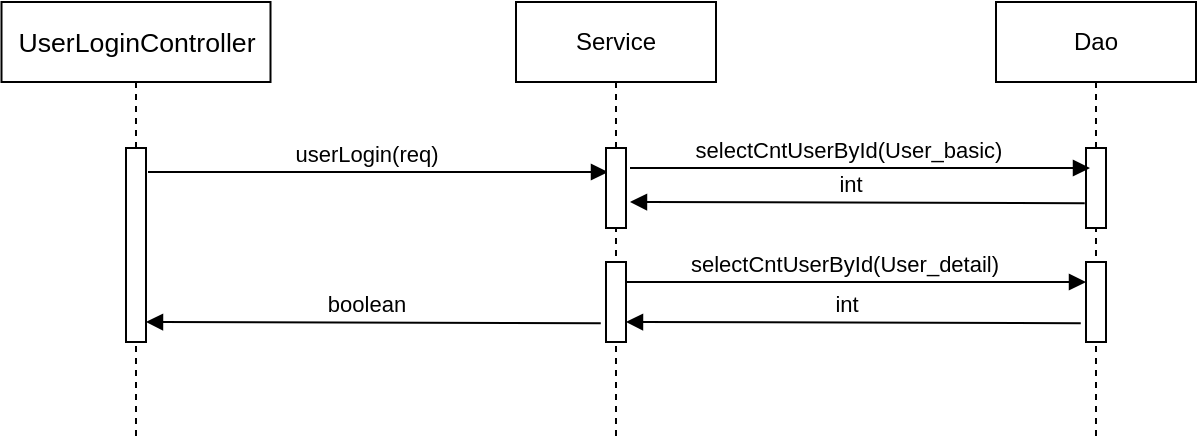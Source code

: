 <mxfile version="13.2.6" type="github">
  <diagram id="BXBeuUN2lcnYVwhaQnw3" name="Page-1">
    <mxGraphModel dx="933" dy="784" grid="1" gridSize="10" guides="1" tooltips="1" connect="1" arrows="1" fold="1" page="1" pageScale="1" pageWidth="827" pageHeight="1169" math="0" shadow="0">
      <root>
        <mxCell id="0" />
        <mxCell id="1" parent="0" />
        <mxCell id="xB0490SuzeO4Boz1weCB-1" value="Dao" style="shape=umlLifeline;perimeter=lifelinePerimeter;whiteSpace=wrap;html=1;container=1;collapsible=0;recursiveResize=0;outlineConnect=0;" parent="1" vertex="1">
          <mxGeometry x="604" y="80" width="100" height="220" as="geometry" />
        </mxCell>
        <mxCell id="xB0490SuzeO4Boz1weCB-2" value="" style="html=1;points=[];perimeter=orthogonalPerimeter;" parent="xB0490SuzeO4Boz1weCB-1" vertex="1">
          <mxGeometry x="45" y="130" width="10" height="40" as="geometry" />
        </mxCell>
        <mxCell id="xB0490SuzeO4Boz1weCB-16" value="" style="html=1;points=[];perimeter=orthogonalPerimeter;" parent="xB0490SuzeO4Boz1weCB-1" vertex="1">
          <mxGeometry x="45" y="73" width="10" height="40" as="geometry" />
        </mxCell>
        <mxCell id="xB0490SuzeO4Boz1weCB-3" value="Service" style="shape=umlLifeline;perimeter=lifelinePerimeter;whiteSpace=wrap;html=1;container=1;collapsible=0;recursiveResize=0;outlineConnect=0;" parent="1" vertex="1">
          <mxGeometry x="364" y="80" width="100" height="220" as="geometry" />
        </mxCell>
        <mxCell id="xB0490SuzeO4Boz1weCB-4" value="" style="html=1;points=[];perimeter=orthogonalPerimeter;" parent="xB0490SuzeO4Boz1weCB-3" vertex="1">
          <mxGeometry x="45" y="130" width="10" height="40" as="geometry" />
        </mxCell>
        <mxCell id="xB0490SuzeO4Boz1weCB-5" value="&lt;span style=&quot;font-size: 10pt ; font-family: &amp;#34;arial&amp;#34;&quot;&gt;UserLoginController&lt;/span&gt;" style="shape=umlLifeline;perimeter=lifelinePerimeter;whiteSpace=wrap;html=1;container=1;collapsible=0;recursiveResize=0;outlineConnect=0;" parent="1" vertex="1">
          <mxGeometry x="106.75" y="80" width="134.5" height="220" as="geometry" />
        </mxCell>
        <mxCell id="xB0490SuzeO4Boz1weCB-6" value="" style="html=1;points=[];perimeter=orthogonalPerimeter;" parent="1" vertex="1">
          <mxGeometry x="169" y="153" width="10" height="97" as="geometry" />
        </mxCell>
        <mxCell id="xB0490SuzeO4Boz1weCB-7" value="userLogin(req)" style="html=1;verticalAlign=bottom;endArrow=block;" parent="1" edge="1">
          <mxGeometry x="-0.058" width="80" relative="1" as="geometry">
            <mxPoint x="180" y="165" as="sourcePoint" />
            <mxPoint x="410" y="165" as="targetPoint" />
            <mxPoint as="offset" />
          </mxGeometry>
        </mxCell>
        <mxCell id="xB0490SuzeO4Boz1weCB-9" value="" style="html=1;points=[];perimeter=orthogonalPerimeter;" parent="1" vertex="1">
          <mxGeometry x="409" y="153" width="10" height="40" as="geometry" />
        </mxCell>
        <mxCell id="xB0490SuzeO4Boz1weCB-11" value="selectCntUserById(User_detail)" style="html=1;verticalAlign=bottom;endArrow=block;" parent="1" edge="1">
          <mxGeometry x="-0.058" width="80" relative="1" as="geometry">
            <mxPoint x="419" y="220" as="sourcePoint" />
            <mxPoint x="649" y="220" as="targetPoint" />
            <mxPoint as="offset" />
          </mxGeometry>
        </mxCell>
        <mxCell id="xB0490SuzeO4Boz1weCB-12" value="boolean" style="html=1;verticalAlign=bottom;endArrow=block;exitX=-0.162;exitY=0.94;exitDx=0;exitDy=0;exitPerimeter=0;" parent="1" edge="1">
          <mxGeometry x="0.033" width="80" relative="1" as="geometry">
            <mxPoint x="406.38" y="240.6" as="sourcePoint" />
            <mxPoint x="179.0" y="240.0" as="targetPoint" />
            <mxPoint as="offset" />
          </mxGeometry>
        </mxCell>
        <mxCell id="xB0490SuzeO4Boz1weCB-13" value="int" style="html=1;verticalAlign=bottom;endArrow=block;exitX=-0.162;exitY=0.94;exitDx=0;exitDy=0;exitPerimeter=0;" parent="1" edge="1">
          <mxGeometry x="0.033" width="80" relative="1" as="geometry">
            <mxPoint x="646.38" y="240.6" as="sourcePoint" />
            <mxPoint x="419.0" y="240.0" as="targetPoint" />
            <mxPoint as="offset" />
          </mxGeometry>
        </mxCell>
        <mxCell id="xB0490SuzeO4Boz1weCB-14" value="selectCntUserById(User_basic)" style="html=1;verticalAlign=bottom;endArrow=block;" parent="1" edge="1">
          <mxGeometry x="-0.058" width="80" relative="1" as="geometry">
            <mxPoint x="421" y="163" as="sourcePoint" />
            <mxPoint x="651" y="163" as="targetPoint" />
            <mxPoint as="offset" />
          </mxGeometry>
        </mxCell>
        <mxCell id="xB0490SuzeO4Boz1weCB-15" value="int" style="html=1;verticalAlign=bottom;endArrow=block;exitX=-0.162;exitY=0.94;exitDx=0;exitDy=0;exitPerimeter=0;" parent="1" edge="1">
          <mxGeometry x="0.033" width="80" relative="1" as="geometry">
            <mxPoint x="648.38" y="180.6" as="sourcePoint" />
            <mxPoint x="421.0" y="180.0" as="targetPoint" />
            <mxPoint as="offset" />
          </mxGeometry>
        </mxCell>
      </root>
    </mxGraphModel>
  </diagram>
</mxfile>
